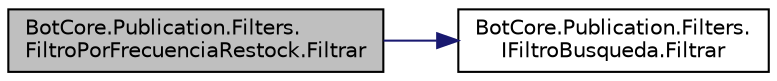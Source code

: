 digraph "BotCore.Publication.Filters.FiltroPorFrecuenciaRestock.Filtrar"
{
 // INTERACTIVE_SVG=YES
 // LATEX_PDF_SIZE
  edge [fontname="Helvetica",fontsize="10",labelfontname="Helvetica",labelfontsize="10"];
  node [fontname="Helvetica",fontsize="10",shape=record];
  rankdir="LR";
  Node1 [label="BotCore.Publication.Filters.\lFiltroPorFrecuenciaRestock.Filtrar",height=0.2,width=0.4,color="black", fillcolor="grey75", style="filled", fontcolor="black",tooltip="Método que retorna las publicaciones que coinciden con el filtro aplicado."];
  Node1 -> Node2 [color="midnightblue",fontsize="10",style="solid",fontname="Helvetica"];
  Node2 [label="BotCore.Publication.Filters.\lIFiltroBusqueda.Filtrar",height=0.2,width=0.4,color="black", fillcolor="white", style="filled",URL="$interfaceBotCore_1_1Publication_1_1Filters_1_1IFiltroBusqueda.html#a4d8228c010297412323e1c4fdd63196f",tooltip=" "];
}

